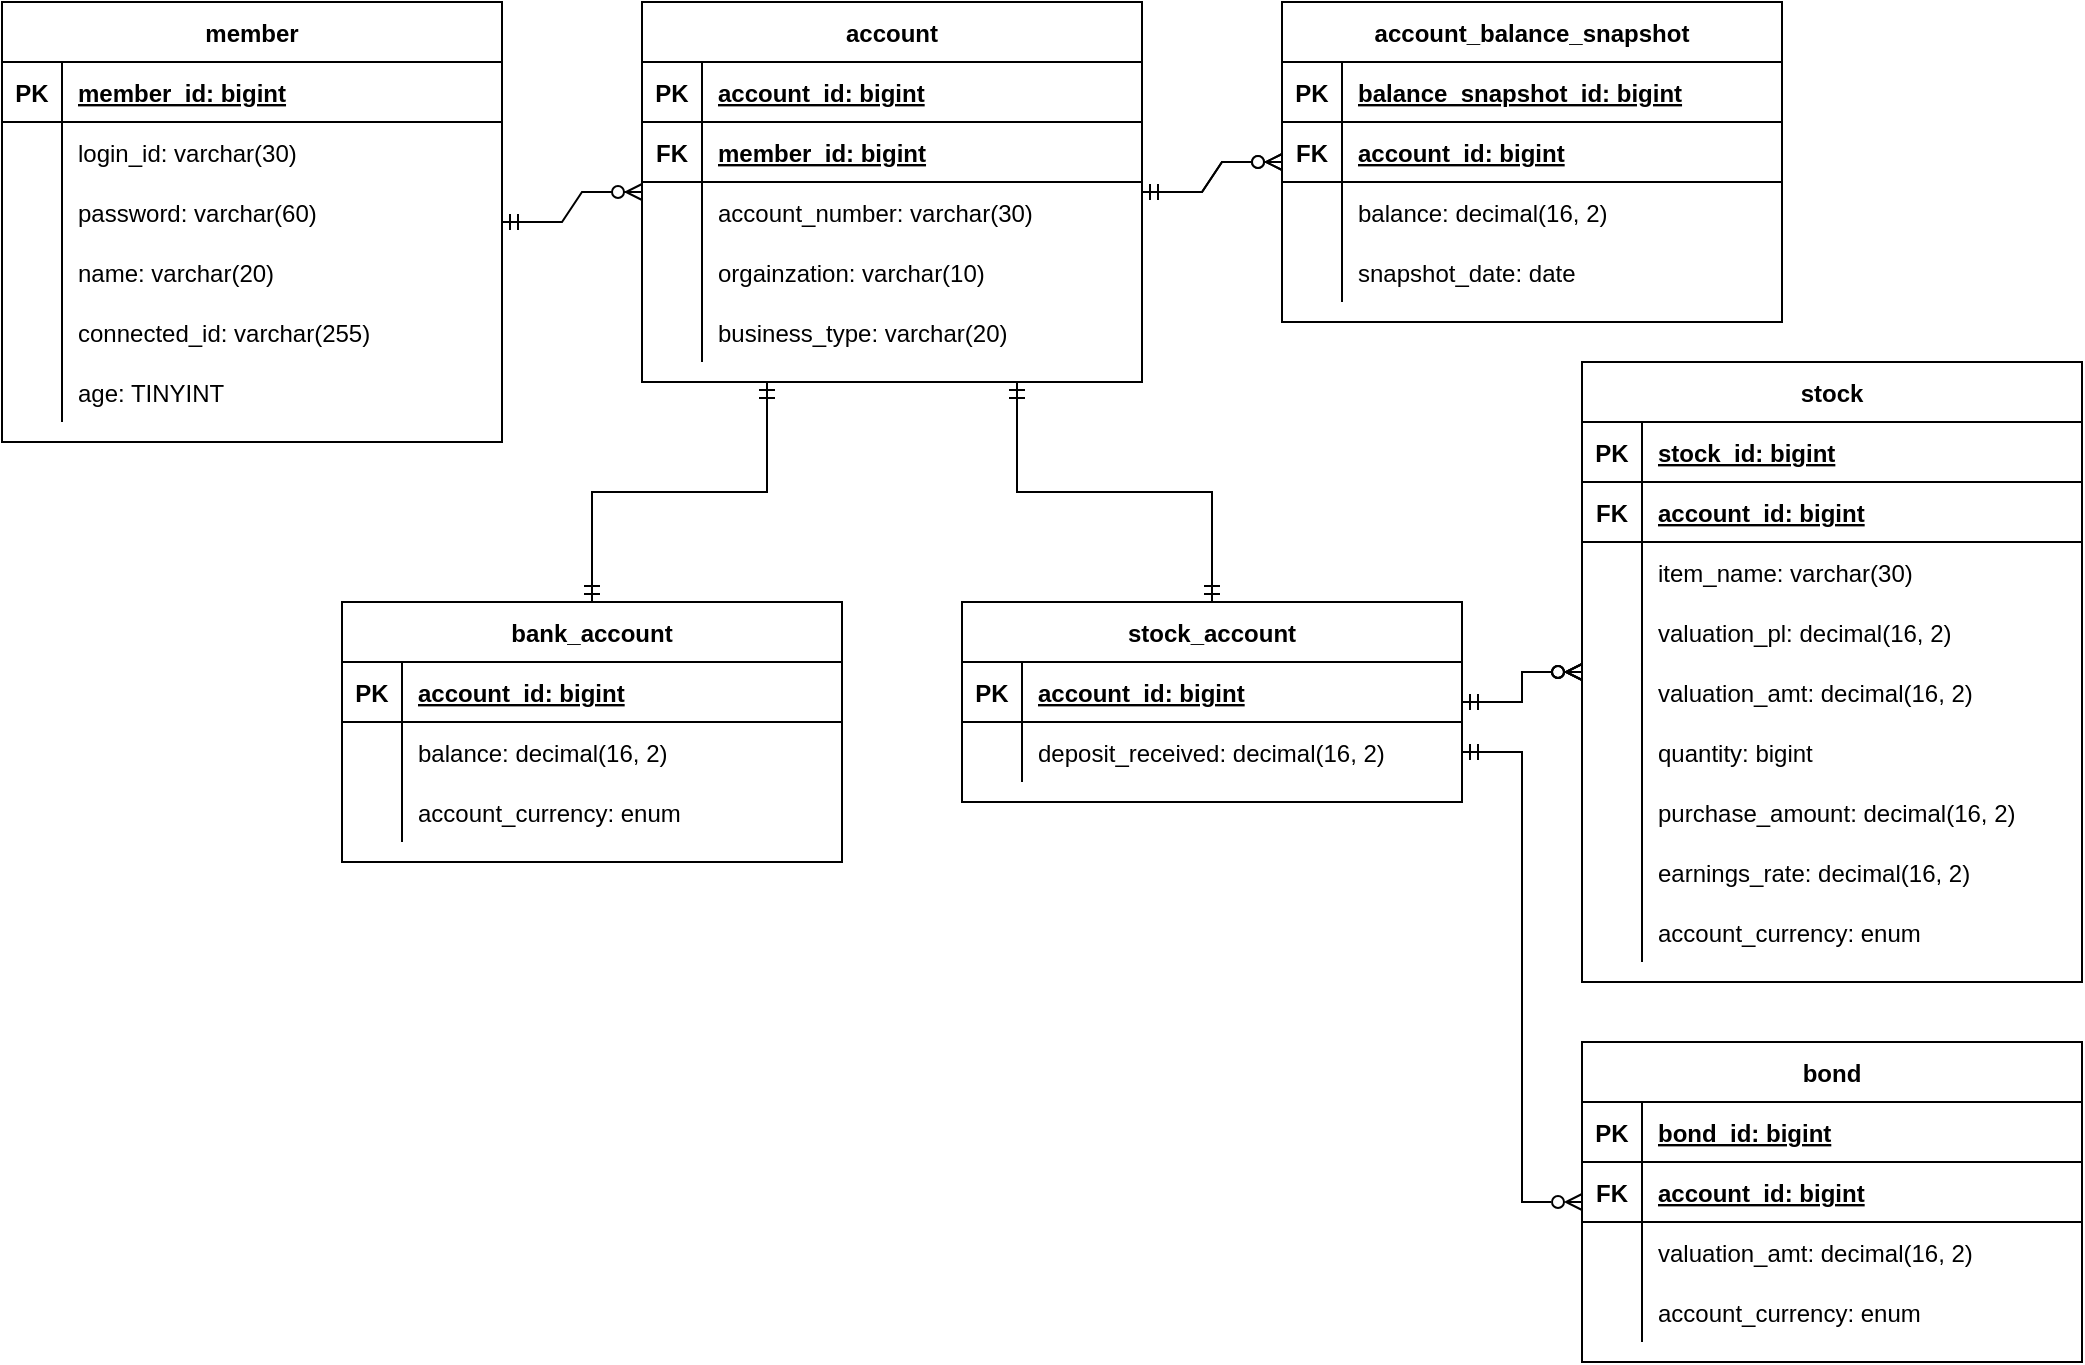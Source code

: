 <mxfile version="24.2.3" type="github">
  <diagram id="R2lEEEUBdFMjLlhIrx00" name="Page-1">
    <mxGraphModel dx="1334" dy="647" grid="1" gridSize="10" guides="1" tooltips="1" connect="1" arrows="1" fold="1" page="1" pageScale="1" pageWidth="850" pageHeight="1100" math="0" shadow="0" extFonts="Permanent Marker^https://fonts.googleapis.com/css?family=Permanent+Marker">
      <root>
        <mxCell id="0" />
        <mxCell id="1" parent="0" />
        <mxCell id="C-vyLk0tnHw3VtMMgP7b-23" value="member" style="shape=table;startSize=30;container=1;collapsible=1;childLayout=tableLayout;fixedRows=1;rowLines=0;fontStyle=1;align=center;resizeLast=1;" parent="1" vertex="1">
          <mxGeometry x="120" y="120" width="250" height="220" as="geometry" />
        </mxCell>
        <mxCell id="C-vyLk0tnHw3VtMMgP7b-24" value="" style="shape=partialRectangle;collapsible=0;dropTarget=0;pointerEvents=0;fillColor=none;points=[[0,0.5],[1,0.5]];portConstraint=eastwest;top=0;left=0;right=0;bottom=1;" parent="C-vyLk0tnHw3VtMMgP7b-23" vertex="1">
          <mxGeometry y="30" width="250" height="30" as="geometry" />
        </mxCell>
        <mxCell id="C-vyLk0tnHw3VtMMgP7b-25" value="PK" style="shape=partialRectangle;overflow=hidden;connectable=0;fillColor=none;top=0;left=0;bottom=0;right=0;fontStyle=1;" parent="C-vyLk0tnHw3VtMMgP7b-24" vertex="1">
          <mxGeometry width="30" height="30" as="geometry">
            <mxRectangle width="30" height="30" as="alternateBounds" />
          </mxGeometry>
        </mxCell>
        <mxCell id="C-vyLk0tnHw3VtMMgP7b-26" value="member_id: bigint" style="shape=partialRectangle;overflow=hidden;connectable=0;fillColor=none;top=0;left=0;bottom=0;right=0;align=left;spacingLeft=6;fontStyle=5;" parent="C-vyLk0tnHw3VtMMgP7b-24" vertex="1">
          <mxGeometry x="30" width="220" height="30" as="geometry">
            <mxRectangle width="220" height="30" as="alternateBounds" />
          </mxGeometry>
        </mxCell>
        <mxCell id="C-vyLk0tnHw3VtMMgP7b-27" value="" style="shape=partialRectangle;collapsible=0;dropTarget=0;pointerEvents=0;fillColor=none;points=[[0,0.5],[1,0.5]];portConstraint=eastwest;top=0;left=0;right=0;bottom=0;" parent="C-vyLk0tnHw3VtMMgP7b-23" vertex="1">
          <mxGeometry y="60" width="250" height="30" as="geometry" />
        </mxCell>
        <mxCell id="C-vyLk0tnHw3VtMMgP7b-28" value="" style="shape=partialRectangle;overflow=hidden;connectable=0;fillColor=none;top=0;left=0;bottom=0;right=0;" parent="C-vyLk0tnHw3VtMMgP7b-27" vertex="1">
          <mxGeometry width="30" height="30" as="geometry">
            <mxRectangle width="30" height="30" as="alternateBounds" />
          </mxGeometry>
        </mxCell>
        <mxCell id="C-vyLk0tnHw3VtMMgP7b-29" value="login_id: varchar(30)" style="shape=partialRectangle;overflow=hidden;connectable=0;fillColor=none;top=0;left=0;bottom=0;right=0;align=left;spacingLeft=6;" parent="C-vyLk0tnHw3VtMMgP7b-27" vertex="1">
          <mxGeometry x="30" width="220" height="30" as="geometry">
            <mxRectangle width="220" height="30" as="alternateBounds" />
          </mxGeometry>
        </mxCell>
        <mxCell id="ER6ne3b1Hk2n-KWTIcJv-1" value="" style="shape=partialRectangle;collapsible=0;dropTarget=0;pointerEvents=0;fillColor=none;points=[[0,0.5],[1,0.5]];portConstraint=eastwest;top=0;left=0;right=0;bottom=0;" parent="C-vyLk0tnHw3VtMMgP7b-23" vertex="1">
          <mxGeometry y="90" width="250" height="30" as="geometry" />
        </mxCell>
        <mxCell id="ER6ne3b1Hk2n-KWTIcJv-2" value="" style="shape=partialRectangle;overflow=hidden;connectable=0;fillColor=none;top=0;left=0;bottom=0;right=0;" parent="ER6ne3b1Hk2n-KWTIcJv-1" vertex="1">
          <mxGeometry width="30" height="30" as="geometry">
            <mxRectangle width="30" height="30" as="alternateBounds" />
          </mxGeometry>
        </mxCell>
        <mxCell id="ER6ne3b1Hk2n-KWTIcJv-3" value="password: varchar(60)" style="shape=partialRectangle;overflow=hidden;connectable=0;fillColor=none;top=0;left=0;bottom=0;right=0;align=left;spacingLeft=6;" parent="ER6ne3b1Hk2n-KWTIcJv-1" vertex="1">
          <mxGeometry x="30" width="220" height="30" as="geometry">
            <mxRectangle width="220" height="30" as="alternateBounds" />
          </mxGeometry>
        </mxCell>
        <mxCell id="ER6ne3b1Hk2n-KWTIcJv-4" value="" style="shape=partialRectangle;collapsible=0;dropTarget=0;pointerEvents=0;fillColor=none;points=[[0,0.5],[1,0.5]];portConstraint=eastwest;top=0;left=0;right=0;bottom=0;" parent="C-vyLk0tnHw3VtMMgP7b-23" vertex="1">
          <mxGeometry y="120" width="250" height="30" as="geometry" />
        </mxCell>
        <mxCell id="ER6ne3b1Hk2n-KWTIcJv-5" value="" style="shape=partialRectangle;overflow=hidden;connectable=0;fillColor=none;top=0;left=0;bottom=0;right=0;" parent="ER6ne3b1Hk2n-KWTIcJv-4" vertex="1">
          <mxGeometry width="30" height="30" as="geometry">
            <mxRectangle width="30" height="30" as="alternateBounds" />
          </mxGeometry>
        </mxCell>
        <mxCell id="ER6ne3b1Hk2n-KWTIcJv-6" value="name: varchar(20)" style="shape=partialRectangle;overflow=hidden;connectable=0;fillColor=none;top=0;left=0;bottom=0;right=0;align=left;spacingLeft=6;" parent="ER6ne3b1Hk2n-KWTIcJv-4" vertex="1">
          <mxGeometry x="30" width="220" height="30" as="geometry">
            <mxRectangle width="220" height="30" as="alternateBounds" />
          </mxGeometry>
        </mxCell>
        <mxCell id="ER6ne3b1Hk2n-KWTIcJv-7" value="" style="shape=partialRectangle;collapsible=0;dropTarget=0;pointerEvents=0;fillColor=none;points=[[0,0.5],[1,0.5]];portConstraint=eastwest;top=0;left=0;right=0;bottom=0;" parent="C-vyLk0tnHw3VtMMgP7b-23" vertex="1">
          <mxGeometry y="150" width="250" height="30" as="geometry" />
        </mxCell>
        <mxCell id="ER6ne3b1Hk2n-KWTIcJv-8" value="" style="shape=partialRectangle;overflow=hidden;connectable=0;fillColor=none;top=0;left=0;bottom=0;right=0;" parent="ER6ne3b1Hk2n-KWTIcJv-7" vertex="1">
          <mxGeometry width="30" height="30" as="geometry">
            <mxRectangle width="30" height="30" as="alternateBounds" />
          </mxGeometry>
        </mxCell>
        <mxCell id="ER6ne3b1Hk2n-KWTIcJv-9" value="connected_id: varchar(255)" style="shape=partialRectangle;overflow=hidden;connectable=0;fillColor=none;top=0;left=0;bottom=0;right=0;align=left;spacingLeft=6;" parent="ER6ne3b1Hk2n-KWTIcJv-7" vertex="1">
          <mxGeometry x="30" width="220" height="30" as="geometry">
            <mxRectangle width="220" height="30" as="alternateBounds" />
          </mxGeometry>
        </mxCell>
        <mxCell id="tqddn7Ty0IE7ZE6joe4t-1" value="" style="shape=partialRectangle;collapsible=0;dropTarget=0;pointerEvents=0;fillColor=none;points=[[0,0.5],[1,0.5]];portConstraint=eastwest;top=0;left=0;right=0;bottom=0;" parent="C-vyLk0tnHw3VtMMgP7b-23" vertex="1">
          <mxGeometry y="180" width="250" height="30" as="geometry" />
        </mxCell>
        <mxCell id="tqddn7Ty0IE7ZE6joe4t-2" value="" style="shape=partialRectangle;overflow=hidden;connectable=0;fillColor=none;top=0;left=0;bottom=0;right=0;" parent="tqddn7Ty0IE7ZE6joe4t-1" vertex="1">
          <mxGeometry width="30" height="30" as="geometry">
            <mxRectangle width="30" height="30" as="alternateBounds" />
          </mxGeometry>
        </mxCell>
        <mxCell id="tqddn7Ty0IE7ZE6joe4t-3" value="age: TINYINT" style="shape=partialRectangle;overflow=hidden;connectable=0;fillColor=none;top=0;left=0;bottom=0;right=0;align=left;spacingLeft=6;" parent="tqddn7Ty0IE7ZE6joe4t-1" vertex="1">
          <mxGeometry x="30" width="220" height="30" as="geometry">
            <mxRectangle width="220" height="30" as="alternateBounds" />
          </mxGeometry>
        </mxCell>
        <mxCell id="uwpgfD3IZP3Gf_RKmWIs-1" value="account" style="shape=table;startSize=30;container=1;collapsible=1;childLayout=tableLayout;fixedRows=1;rowLines=0;fontStyle=1;align=center;resizeLast=1;" parent="1" vertex="1">
          <mxGeometry x="440" y="120" width="250" height="190" as="geometry" />
        </mxCell>
        <mxCell id="uwpgfD3IZP3Gf_RKmWIs-2" value="" style="shape=partialRectangle;collapsible=0;dropTarget=0;pointerEvents=0;fillColor=none;points=[[0,0.5],[1,0.5]];portConstraint=eastwest;top=0;left=0;right=0;bottom=1;" parent="uwpgfD3IZP3Gf_RKmWIs-1" vertex="1">
          <mxGeometry y="30" width="250" height="30" as="geometry" />
        </mxCell>
        <mxCell id="uwpgfD3IZP3Gf_RKmWIs-3" value="PK" style="shape=partialRectangle;overflow=hidden;connectable=0;fillColor=none;top=0;left=0;bottom=0;right=0;fontStyle=1;" parent="uwpgfD3IZP3Gf_RKmWIs-2" vertex="1">
          <mxGeometry width="30" height="30" as="geometry">
            <mxRectangle width="30" height="30" as="alternateBounds" />
          </mxGeometry>
        </mxCell>
        <mxCell id="uwpgfD3IZP3Gf_RKmWIs-4" value="account_id: bigint" style="shape=partialRectangle;overflow=hidden;connectable=0;fillColor=none;top=0;left=0;bottom=0;right=0;align=left;spacingLeft=6;fontStyle=5;" parent="uwpgfD3IZP3Gf_RKmWIs-2" vertex="1">
          <mxGeometry x="30" width="220" height="30" as="geometry">
            <mxRectangle width="220" height="30" as="alternateBounds" />
          </mxGeometry>
        </mxCell>
        <mxCell id="uwpgfD3IZP3Gf_RKmWIs-5" value="" style="shape=partialRectangle;collapsible=0;dropTarget=0;pointerEvents=0;fillColor=none;points=[[0,0.5],[1,0.5]];portConstraint=eastwest;top=0;left=0;right=0;bottom=1;" parent="uwpgfD3IZP3Gf_RKmWIs-1" vertex="1">
          <mxGeometry y="60" width="250" height="30" as="geometry" />
        </mxCell>
        <mxCell id="uwpgfD3IZP3Gf_RKmWIs-6" value="FK" style="shape=partialRectangle;overflow=hidden;connectable=0;fillColor=none;top=0;left=0;bottom=0;right=0;fontStyle=1;" parent="uwpgfD3IZP3Gf_RKmWIs-5" vertex="1">
          <mxGeometry width="30" height="30" as="geometry">
            <mxRectangle width="30" height="30" as="alternateBounds" />
          </mxGeometry>
        </mxCell>
        <mxCell id="uwpgfD3IZP3Gf_RKmWIs-7" value="member_id: bigint" style="shape=partialRectangle;overflow=hidden;connectable=0;fillColor=none;top=0;left=0;bottom=0;right=0;align=left;spacingLeft=6;fontStyle=5;" parent="uwpgfD3IZP3Gf_RKmWIs-5" vertex="1">
          <mxGeometry x="30" width="220" height="30" as="geometry">
            <mxRectangle width="220" height="30" as="alternateBounds" />
          </mxGeometry>
        </mxCell>
        <mxCell id="uwpgfD3IZP3Gf_RKmWIs-8" value="" style="shape=partialRectangle;collapsible=0;dropTarget=0;pointerEvents=0;fillColor=none;points=[[0,0.5],[1,0.5]];portConstraint=eastwest;top=0;left=0;right=0;bottom=0;" parent="uwpgfD3IZP3Gf_RKmWIs-1" vertex="1">
          <mxGeometry y="90" width="250" height="30" as="geometry" />
        </mxCell>
        <mxCell id="uwpgfD3IZP3Gf_RKmWIs-9" value="" style="shape=partialRectangle;overflow=hidden;connectable=0;fillColor=none;top=0;left=0;bottom=0;right=0;" parent="uwpgfD3IZP3Gf_RKmWIs-8" vertex="1">
          <mxGeometry width="30" height="30" as="geometry">
            <mxRectangle width="30" height="30" as="alternateBounds" />
          </mxGeometry>
        </mxCell>
        <mxCell id="uwpgfD3IZP3Gf_RKmWIs-10" value="account_number: varchar(30)" style="shape=partialRectangle;overflow=hidden;connectable=0;fillColor=none;top=0;left=0;bottom=0;right=0;align=left;spacingLeft=6;" parent="uwpgfD3IZP3Gf_RKmWIs-8" vertex="1">
          <mxGeometry x="30" width="220" height="30" as="geometry">
            <mxRectangle width="220" height="30" as="alternateBounds" />
          </mxGeometry>
        </mxCell>
        <mxCell id="uwpgfD3IZP3Gf_RKmWIs-11" value="" style="shape=partialRectangle;collapsible=0;dropTarget=0;pointerEvents=0;fillColor=none;points=[[0,0.5],[1,0.5]];portConstraint=eastwest;top=0;left=0;right=0;bottom=0;" parent="uwpgfD3IZP3Gf_RKmWIs-1" vertex="1">
          <mxGeometry y="120" width="250" height="30" as="geometry" />
        </mxCell>
        <mxCell id="uwpgfD3IZP3Gf_RKmWIs-12" value="" style="shape=partialRectangle;overflow=hidden;connectable=0;fillColor=none;top=0;left=0;bottom=0;right=0;" parent="uwpgfD3IZP3Gf_RKmWIs-11" vertex="1">
          <mxGeometry width="30" height="30" as="geometry">
            <mxRectangle width="30" height="30" as="alternateBounds" />
          </mxGeometry>
        </mxCell>
        <mxCell id="uwpgfD3IZP3Gf_RKmWIs-13" value="orgainzation: varchar(10)" style="shape=partialRectangle;overflow=hidden;connectable=0;fillColor=none;top=0;left=0;bottom=0;right=0;align=left;spacingLeft=6;" parent="uwpgfD3IZP3Gf_RKmWIs-11" vertex="1">
          <mxGeometry x="30" width="220" height="30" as="geometry">
            <mxRectangle width="220" height="30" as="alternateBounds" />
          </mxGeometry>
        </mxCell>
        <mxCell id="ybTbHSuH4gbmPpG_m-h7-50" value="" style="shape=partialRectangle;collapsible=0;dropTarget=0;pointerEvents=0;fillColor=none;points=[[0,0.5],[1,0.5]];portConstraint=eastwest;top=0;left=0;right=0;bottom=0;" parent="uwpgfD3IZP3Gf_RKmWIs-1" vertex="1">
          <mxGeometry y="150" width="250" height="30" as="geometry" />
        </mxCell>
        <mxCell id="ybTbHSuH4gbmPpG_m-h7-51" value="" style="shape=partialRectangle;overflow=hidden;connectable=0;fillColor=none;top=0;left=0;bottom=0;right=0;" parent="ybTbHSuH4gbmPpG_m-h7-50" vertex="1">
          <mxGeometry width="30" height="30" as="geometry">
            <mxRectangle width="30" height="30" as="alternateBounds" />
          </mxGeometry>
        </mxCell>
        <mxCell id="ybTbHSuH4gbmPpG_m-h7-52" value="business_type: varchar(20)" style="shape=partialRectangle;overflow=hidden;connectable=0;fillColor=none;top=0;left=0;bottom=0;right=0;align=left;spacingLeft=6;" parent="ybTbHSuH4gbmPpG_m-h7-50" vertex="1">
          <mxGeometry x="30" width="220" height="30" as="geometry">
            <mxRectangle width="220" height="30" as="alternateBounds" />
          </mxGeometry>
        </mxCell>
        <mxCell id="uwpgfD3IZP3Gf_RKmWIs-24" value="" style="edgeStyle=entityRelationEdgeStyle;fontSize=12;html=1;endArrow=ERzeroToMany;startArrow=ERmandOne;rounded=0;" parent="1" source="uwpgfD3IZP3Gf_RKmWIs-1" target="uwpgfD3IZP3Gf_RKmWIs-25" edge="1">
          <mxGeometry width="100" height="100" relative="1" as="geometry">
            <mxPoint x="700" y="390" as="sourcePoint" />
            <mxPoint x="770" y="390" as="targetPoint" />
          </mxGeometry>
        </mxCell>
        <mxCell id="uwpgfD3IZP3Gf_RKmWIs-25" value="account_balance_snapshot" style="shape=table;startSize=30;container=1;collapsible=1;childLayout=tableLayout;fixedRows=1;rowLines=0;fontStyle=1;align=center;resizeLast=1;" parent="1" vertex="1">
          <mxGeometry x="760" y="120" width="250" height="160" as="geometry" />
        </mxCell>
        <mxCell id="uwpgfD3IZP3Gf_RKmWIs-26" value="" style="shape=partialRectangle;collapsible=0;dropTarget=0;pointerEvents=0;fillColor=none;points=[[0,0.5],[1,0.5]];portConstraint=eastwest;top=0;left=0;right=0;bottom=1;" parent="uwpgfD3IZP3Gf_RKmWIs-25" vertex="1">
          <mxGeometry y="30" width="250" height="30" as="geometry" />
        </mxCell>
        <mxCell id="uwpgfD3IZP3Gf_RKmWIs-27" value="PK" style="shape=partialRectangle;overflow=hidden;connectable=0;fillColor=none;top=0;left=0;bottom=0;right=0;fontStyle=1;" parent="uwpgfD3IZP3Gf_RKmWIs-26" vertex="1">
          <mxGeometry width="30" height="30" as="geometry">
            <mxRectangle width="30" height="30" as="alternateBounds" />
          </mxGeometry>
        </mxCell>
        <mxCell id="uwpgfD3IZP3Gf_RKmWIs-28" value="balance_snapshot_id: bigint" style="shape=partialRectangle;overflow=hidden;connectable=0;fillColor=none;top=0;left=0;bottom=0;right=0;align=left;spacingLeft=6;fontStyle=5;" parent="uwpgfD3IZP3Gf_RKmWIs-26" vertex="1">
          <mxGeometry x="30" width="220" height="30" as="geometry">
            <mxRectangle width="220" height="30" as="alternateBounds" />
          </mxGeometry>
        </mxCell>
        <mxCell id="uwpgfD3IZP3Gf_RKmWIs-29" value="" style="shape=partialRectangle;collapsible=0;dropTarget=0;pointerEvents=0;fillColor=none;points=[[0,0.5],[1,0.5]];portConstraint=eastwest;top=0;left=0;right=0;bottom=1;" parent="uwpgfD3IZP3Gf_RKmWIs-25" vertex="1">
          <mxGeometry y="60" width="250" height="30" as="geometry" />
        </mxCell>
        <mxCell id="uwpgfD3IZP3Gf_RKmWIs-30" value="FK" style="shape=partialRectangle;overflow=hidden;connectable=0;fillColor=none;top=0;left=0;bottom=0;right=0;fontStyle=1;" parent="uwpgfD3IZP3Gf_RKmWIs-29" vertex="1">
          <mxGeometry width="30" height="30" as="geometry">
            <mxRectangle width="30" height="30" as="alternateBounds" />
          </mxGeometry>
        </mxCell>
        <mxCell id="uwpgfD3IZP3Gf_RKmWIs-31" value="account_id: bigint" style="shape=partialRectangle;overflow=hidden;connectable=0;fillColor=none;top=0;left=0;bottom=0;right=0;align=left;spacingLeft=6;fontStyle=5;" parent="uwpgfD3IZP3Gf_RKmWIs-29" vertex="1">
          <mxGeometry x="30" width="220" height="30" as="geometry">
            <mxRectangle width="220" height="30" as="alternateBounds" />
          </mxGeometry>
        </mxCell>
        <mxCell id="uwpgfD3IZP3Gf_RKmWIs-32" value="" style="shape=partialRectangle;collapsible=0;dropTarget=0;pointerEvents=0;fillColor=none;points=[[0,0.5],[1,0.5]];portConstraint=eastwest;top=0;left=0;right=0;bottom=0;" parent="uwpgfD3IZP3Gf_RKmWIs-25" vertex="1">
          <mxGeometry y="90" width="250" height="30" as="geometry" />
        </mxCell>
        <mxCell id="uwpgfD3IZP3Gf_RKmWIs-33" value="" style="shape=partialRectangle;overflow=hidden;connectable=0;fillColor=none;top=0;left=0;bottom=0;right=0;" parent="uwpgfD3IZP3Gf_RKmWIs-32" vertex="1">
          <mxGeometry width="30" height="30" as="geometry">
            <mxRectangle width="30" height="30" as="alternateBounds" />
          </mxGeometry>
        </mxCell>
        <mxCell id="uwpgfD3IZP3Gf_RKmWIs-34" value="balance: decimal(16, 2)" style="shape=partialRectangle;overflow=hidden;connectable=0;fillColor=none;top=0;left=0;bottom=0;right=0;align=left;spacingLeft=6;" parent="uwpgfD3IZP3Gf_RKmWIs-32" vertex="1">
          <mxGeometry x="30" width="220" height="30" as="geometry">
            <mxRectangle width="220" height="30" as="alternateBounds" />
          </mxGeometry>
        </mxCell>
        <mxCell id="uwpgfD3IZP3Gf_RKmWIs-35" value="" style="shape=partialRectangle;collapsible=0;dropTarget=0;pointerEvents=0;fillColor=none;points=[[0,0.5],[1,0.5]];portConstraint=eastwest;top=0;left=0;right=0;bottom=0;" parent="uwpgfD3IZP3Gf_RKmWIs-25" vertex="1">
          <mxGeometry y="120" width="250" height="30" as="geometry" />
        </mxCell>
        <mxCell id="uwpgfD3IZP3Gf_RKmWIs-36" value="" style="shape=partialRectangle;overflow=hidden;connectable=0;fillColor=none;top=0;left=0;bottom=0;right=0;" parent="uwpgfD3IZP3Gf_RKmWIs-35" vertex="1">
          <mxGeometry width="30" height="30" as="geometry">
            <mxRectangle width="30" height="30" as="alternateBounds" />
          </mxGeometry>
        </mxCell>
        <mxCell id="uwpgfD3IZP3Gf_RKmWIs-37" value="snapshot_date: date" style="shape=partialRectangle;overflow=hidden;connectable=0;fillColor=none;top=0;left=0;bottom=0;right=0;align=left;spacingLeft=6;" parent="uwpgfD3IZP3Gf_RKmWIs-35" vertex="1">
          <mxGeometry x="30" width="220" height="30" as="geometry">
            <mxRectangle width="220" height="30" as="alternateBounds" />
          </mxGeometry>
        </mxCell>
        <mxCell id="uwpgfD3IZP3Gf_RKmWIs-44" value="" style="edgeStyle=entityRelationEdgeStyle;fontSize=12;html=1;endArrow=ERzeroToMany;startArrow=ERmandOne;rounded=0;" parent="1" source="uwpgfD3IZP3Gf_RKmWIs-1" target="uwpgfD3IZP3Gf_RKmWIs-25" edge="1">
          <mxGeometry width="100" height="100" relative="1" as="geometry">
            <mxPoint x="690" y="230" as="sourcePoint" />
            <mxPoint x="760" y="230" as="targetPoint" />
            <Array as="points">
              <mxPoint x="640" y="490" />
            </Array>
          </mxGeometry>
        </mxCell>
        <mxCell id="uwpgfD3IZP3Gf_RKmWIs-46" value="" style="edgeStyle=entityRelationEdgeStyle;fontSize=12;html=1;endArrow=ERzeroToMany;startArrow=ERmandOne;rounded=0;" parent="1" source="C-vyLk0tnHw3VtMMgP7b-23" target="uwpgfD3IZP3Gf_RKmWIs-1" edge="1">
          <mxGeometry width="100" height="100" relative="1" as="geometry">
            <mxPoint x="350" y="510" as="sourcePoint" />
            <mxPoint x="450" y="410" as="targetPoint" />
          </mxGeometry>
        </mxCell>
        <mxCell id="ybTbHSuH4gbmPpG_m-h7-1" value="bank_account" style="shape=table;startSize=30;container=1;collapsible=1;childLayout=tableLayout;fixedRows=1;rowLines=0;fontStyle=1;align=center;resizeLast=1;" parent="1" vertex="1">
          <mxGeometry x="290" y="420" width="250" height="130" as="geometry" />
        </mxCell>
        <mxCell id="ybTbHSuH4gbmPpG_m-h7-2" value="" style="shape=partialRectangle;collapsible=0;dropTarget=0;pointerEvents=0;fillColor=none;points=[[0,0.5],[1,0.5]];portConstraint=eastwest;top=0;left=0;right=0;bottom=1;" parent="ybTbHSuH4gbmPpG_m-h7-1" vertex="1">
          <mxGeometry y="30" width="250" height="30" as="geometry" />
        </mxCell>
        <mxCell id="ybTbHSuH4gbmPpG_m-h7-3" value="PK" style="shape=partialRectangle;overflow=hidden;connectable=0;fillColor=none;top=0;left=0;bottom=0;right=0;fontStyle=1;" parent="ybTbHSuH4gbmPpG_m-h7-2" vertex="1">
          <mxGeometry width="30" height="30" as="geometry">
            <mxRectangle width="30" height="30" as="alternateBounds" />
          </mxGeometry>
        </mxCell>
        <mxCell id="ybTbHSuH4gbmPpG_m-h7-4" value="account_id: bigint" style="shape=partialRectangle;overflow=hidden;connectable=0;fillColor=none;top=0;left=0;bottom=0;right=0;align=left;spacingLeft=6;fontStyle=5;" parent="ybTbHSuH4gbmPpG_m-h7-2" vertex="1">
          <mxGeometry x="30" width="220" height="30" as="geometry">
            <mxRectangle width="220" height="30" as="alternateBounds" />
          </mxGeometry>
        </mxCell>
        <mxCell id="ybTbHSuH4gbmPpG_m-h7-17" value="" style="shape=partialRectangle;collapsible=0;dropTarget=0;pointerEvents=0;fillColor=none;points=[[0,0.5],[1,0.5]];portConstraint=eastwest;top=0;left=0;right=0;bottom=0;" parent="ybTbHSuH4gbmPpG_m-h7-1" vertex="1">
          <mxGeometry y="60" width="250" height="30" as="geometry" />
        </mxCell>
        <mxCell id="ybTbHSuH4gbmPpG_m-h7-18" value="" style="shape=partialRectangle;overflow=hidden;connectable=0;fillColor=none;top=0;left=0;bottom=0;right=0;" parent="ybTbHSuH4gbmPpG_m-h7-17" vertex="1">
          <mxGeometry width="30" height="30" as="geometry">
            <mxRectangle width="30" height="30" as="alternateBounds" />
          </mxGeometry>
        </mxCell>
        <mxCell id="ybTbHSuH4gbmPpG_m-h7-19" value="balance: decimal(16, 2)" style="shape=partialRectangle;overflow=hidden;connectable=0;fillColor=none;top=0;left=0;bottom=0;right=0;align=left;spacingLeft=6;" parent="ybTbHSuH4gbmPpG_m-h7-17" vertex="1">
          <mxGeometry x="30" width="220" height="30" as="geometry">
            <mxRectangle width="220" height="30" as="alternateBounds" />
          </mxGeometry>
        </mxCell>
        <mxCell id="srm4f98GiymhnVw5XaDf-1" value="" style="shape=partialRectangle;collapsible=0;dropTarget=0;pointerEvents=0;fillColor=none;points=[[0,0.5],[1,0.5]];portConstraint=eastwest;top=0;left=0;right=0;bottom=0;" parent="ybTbHSuH4gbmPpG_m-h7-1" vertex="1">
          <mxGeometry y="90" width="250" height="30" as="geometry" />
        </mxCell>
        <mxCell id="srm4f98GiymhnVw5XaDf-2" value="" style="shape=partialRectangle;overflow=hidden;connectable=0;fillColor=none;top=0;left=0;bottom=0;right=0;" parent="srm4f98GiymhnVw5XaDf-1" vertex="1">
          <mxGeometry width="30" height="30" as="geometry">
            <mxRectangle width="30" height="30" as="alternateBounds" />
          </mxGeometry>
        </mxCell>
        <mxCell id="srm4f98GiymhnVw5XaDf-3" value="account_currency: enum" style="shape=partialRectangle;overflow=hidden;connectable=0;fillColor=none;top=0;left=0;bottom=0;right=0;align=left;spacingLeft=6;" parent="srm4f98GiymhnVw5XaDf-1" vertex="1">
          <mxGeometry x="30" width="220" height="30" as="geometry">
            <mxRectangle width="220" height="30" as="alternateBounds" />
          </mxGeometry>
        </mxCell>
        <mxCell id="ybTbHSuH4gbmPpG_m-h7-23" value="" style="edgeStyle=orthogonalEdgeStyle;fontSize=12;html=1;endArrow=ERmandOne;startArrow=ERmandOne;rounded=0;exitX=0.25;exitY=1;exitDx=0;exitDy=0;endFill=0;" parent="1" source="uwpgfD3IZP3Gf_RKmWIs-1" target="ybTbHSuH4gbmPpG_m-h7-1" edge="1">
          <mxGeometry width="100" height="100" relative="1" as="geometry">
            <mxPoint x="530" y="330" as="sourcePoint" />
            <mxPoint x="660" y="560" as="targetPoint" />
          </mxGeometry>
        </mxCell>
        <mxCell id="ybTbHSuH4gbmPpG_m-h7-30" value="stock_account" style="shape=table;startSize=30;container=1;collapsible=1;childLayout=tableLayout;fixedRows=1;rowLines=0;fontStyle=1;align=center;resizeLast=1;" parent="1" vertex="1">
          <mxGeometry x="600" y="420" width="250" height="100" as="geometry" />
        </mxCell>
        <mxCell id="ybTbHSuH4gbmPpG_m-h7-31" value="" style="shape=partialRectangle;collapsible=0;dropTarget=0;pointerEvents=0;fillColor=none;points=[[0,0.5],[1,0.5]];portConstraint=eastwest;top=0;left=0;right=0;bottom=1;" parent="ybTbHSuH4gbmPpG_m-h7-30" vertex="1">
          <mxGeometry y="30" width="250" height="30" as="geometry" />
        </mxCell>
        <mxCell id="ybTbHSuH4gbmPpG_m-h7-32" value="PK" style="shape=partialRectangle;overflow=hidden;connectable=0;fillColor=none;top=0;left=0;bottom=0;right=0;fontStyle=1;" parent="ybTbHSuH4gbmPpG_m-h7-31" vertex="1">
          <mxGeometry width="30" height="30" as="geometry">
            <mxRectangle width="30" height="30" as="alternateBounds" />
          </mxGeometry>
        </mxCell>
        <mxCell id="ybTbHSuH4gbmPpG_m-h7-33" value="account_id: bigint" style="shape=partialRectangle;overflow=hidden;connectable=0;fillColor=none;top=0;left=0;bottom=0;right=0;align=left;spacingLeft=6;fontStyle=5;" parent="ybTbHSuH4gbmPpG_m-h7-31" vertex="1">
          <mxGeometry x="30" width="220" height="30" as="geometry">
            <mxRectangle width="220" height="30" as="alternateBounds" />
          </mxGeometry>
        </mxCell>
        <mxCell id="ybTbHSuH4gbmPpG_m-h7-66" value="" style="shape=partialRectangle;collapsible=0;dropTarget=0;pointerEvents=0;fillColor=none;points=[[0,0.5],[1,0.5]];portConstraint=eastwest;top=0;left=0;right=0;bottom=0;" parent="ybTbHSuH4gbmPpG_m-h7-30" vertex="1">
          <mxGeometry y="60" width="250" height="30" as="geometry" />
        </mxCell>
        <mxCell id="ybTbHSuH4gbmPpG_m-h7-67" value="" style="shape=partialRectangle;overflow=hidden;connectable=0;fillColor=none;top=0;left=0;bottom=0;right=0;" parent="ybTbHSuH4gbmPpG_m-h7-66" vertex="1">
          <mxGeometry width="30" height="30" as="geometry">
            <mxRectangle width="30" height="30" as="alternateBounds" />
          </mxGeometry>
        </mxCell>
        <mxCell id="ybTbHSuH4gbmPpG_m-h7-68" value="deposit_received: decimal(16, 2)" style="shape=partialRectangle;overflow=hidden;connectable=0;fillColor=none;top=0;left=0;bottom=0;right=0;align=left;spacingLeft=6;" parent="ybTbHSuH4gbmPpG_m-h7-66" vertex="1">
          <mxGeometry x="30" width="220" height="30" as="geometry">
            <mxRectangle width="220" height="30" as="alternateBounds" />
          </mxGeometry>
        </mxCell>
        <mxCell id="ybTbHSuH4gbmPpG_m-h7-46" value="" style="fontSize=12;html=1;endArrow=ERmandOne;startArrow=ERmandOne;rounded=0;exitX=0.75;exitY=1;exitDx=0;exitDy=0;edgeStyle=orthogonalEdgeStyle;endFill=0;" parent="1" source="uwpgfD3IZP3Gf_RKmWIs-1" target="ybTbHSuH4gbmPpG_m-h7-30" edge="1">
          <mxGeometry width="100" height="100" relative="1" as="geometry">
            <mxPoint x="978" y="400" as="sourcePoint" />
            <mxPoint x="900" y="515" as="targetPoint" />
          </mxGeometry>
        </mxCell>
        <mxCell id="ybTbHSuH4gbmPpG_m-h7-56" value="stock" style="shape=table;startSize=30;container=1;collapsible=1;childLayout=tableLayout;fixedRows=1;rowLines=0;fontStyle=1;align=center;resizeLast=1;" parent="1" vertex="1">
          <mxGeometry x="910" y="300" width="250" height="310" as="geometry" />
        </mxCell>
        <mxCell id="ybTbHSuH4gbmPpG_m-h7-57" value="" style="shape=partialRectangle;collapsible=0;dropTarget=0;pointerEvents=0;fillColor=none;points=[[0,0.5],[1,0.5]];portConstraint=eastwest;top=0;left=0;right=0;bottom=1;" parent="ybTbHSuH4gbmPpG_m-h7-56" vertex="1">
          <mxGeometry y="30" width="250" height="30" as="geometry" />
        </mxCell>
        <mxCell id="ybTbHSuH4gbmPpG_m-h7-58" value="PK" style="shape=partialRectangle;overflow=hidden;connectable=0;fillColor=none;top=0;left=0;bottom=0;right=0;fontStyle=1;" parent="ybTbHSuH4gbmPpG_m-h7-57" vertex="1">
          <mxGeometry width="30" height="30" as="geometry">
            <mxRectangle width="30" height="30" as="alternateBounds" />
          </mxGeometry>
        </mxCell>
        <mxCell id="ybTbHSuH4gbmPpG_m-h7-59" value="stock_id: bigint" style="shape=partialRectangle;overflow=hidden;connectable=0;fillColor=none;top=0;left=0;bottom=0;right=0;align=left;spacingLeft=6;fontStyle=5;" parent="ybTbHSuH4gbmPpG_m-h7-57" vertex="1">
          <mxGeometry x="30" width="220" height="30" as="geometry">
            <mxRectangle width="220" height="30" as="alternateBounds" />
          </mxGeometry>
        </mxCell>
        <mxCell id="ybTbHSuH4gbmPpG_m-h7-60" value="" style="shape=partialRectangle;collapsible=0;dropTarget=0;pointerEvents=0;fillColor=none;points=[[0,0.5],[1,0.5]];portConstraint=eastwest;top=0;left=0;right=0;bottom=1;" parent="ybTbHSuH4gbmPpG_m-h7-56" vertex="1">
          <mxGeometry y="60" width="250" height="30" as="geometry" />
        </mxCell>
        <mxCell id="ybTbHSuH4gbmPpG_m-h7-61" value="FK" style="shape=partialRectangle;overflow=hidden;connectable=0;fillColor=none;top=0;left=0;bottom=0;right=0;fontStyle=1;" parent="ybTbHSuH4gbmPpG_m-h7-60" vertex="1">
          <mxGeometry width="30" height="30" as="geometry">
            <mxRectangle width="30" height="30" as="alternateBounds" />
          </mxGeometry>
        </mxCell>
        <mxCell id="ybTbHSuH4gbmPpG_m-h7-62" value="account_id: bigint" style="shape=partialRectangle;overflow=hidden;connectable=0;fillColor=none;top=0;left=0;bottom=0;right=0;align=left;spacingLeft=6;fontStyle=5;" parent="ybTbHSuH4gbmPpG_m-h7-60" vertex="1">
          <mxGeometry x="30" width="220" height="30" as="geometry">
            <mxRectangle width="220" height="30" as="alternateBounds" />
          </mxGeometry>
        </mxCell>
        <mxCell id="ybTbHSuH4gbmPpG_m-h7-63" value="" style="shape=partialRectangle;collapsible=0;dropTarget=0;pointerEvents=0;fillColor=none;points=[[0,0.5],[1,0.5]];portConstraint=eastwest;top=0;left=0;right=0;bottom=0;" parent="ybTbHSuH4gbmPpG_m-h7-56" vertex="1">
          <mxGeometry y="90" width="250" height="30" as="geometry" />
        </mxCell>
        <mxCell id="ybTbHSuH4gbmPpG_m-h7-64" value="" style="shape=partialRectangle;overflow=hidden;connectable=0;fillColor=none;top=0;left=0;bottom=0;right=0;" parent="ybTbHSuH4gbmPpG_m-h7-63" vertex="1">
          <mxGeometry width="30" height="30" as="geometry">
            <mxRectangle width="30" height="30" as="alternateBounds" />
          </mxGeometry>
        </mxCell>
        <mxCell id="ybTbHSuH4gbmPpG_m-h7-65" value="item_name: varchar(30)" style="shape=partialRectangle;overflow=hidden;connectable=0;fillColor=none;top=0;left=0;bottom=0;right=0;align=left;spacingLeft=6;" parent="ybTbHSuH4gbmPpG_m-h7-63" vertex="1">
          <mxGeometry x="30" width="220" height="30" as="geometry">
            <mxRectangle width="220" height="30" as="alternateBounds" />
          </mxGeometry>
        </mxCell>
        <mxCell id="ybTbHSuH4gbmPpG_m-h7-69" value="" style="shape=partialRectangle;collapsible=0;dropTarget=0;pointerEvents=0;fillColor=none;points=[[0,0.5],[1,0.5]];portConstraint=eastwest;top=0;left=0;right=0;bottom=0;" parent="ybTbHSuH4gbmPpG_m-h7-56" vertex="1">
          <mxGeometry y="120" width="250" height="30" as="geometry" />
        </mxCell>
        <mxCell id="ybTbHSuH4gbmPpG_m-h7-70" value="" style="shape=partialRectangle;overflow=hidden;connectable=0;fillColor=none;top=0;left=0;bottom=0;right=0;" parent="ybTbHSuH4gbmPpG_m-h7-69" vertex="1">
          <mxGeometry width="30" height="30" as="geometry">
            <mxRectangle width="30" height="30" as="alternateBounds" />
          </mxGeometry>
        </mxCell>
        <mxCell id="ybTbHSuH4gbmPpG_m-h7-71" value="valuation_pl: decimal(16, 2)" style="shape=partialRectangle;overflow=hidden;connectable=0;fillColor=none;top=0;left=0;bottom=0;right=0;align=left;spacingLeft=6;" parent="ybTbHSuH4gbmPpG_m-h7-69" vertex="1">
          <mxGeometry x="30" width="220" height="30" as="geometry">
            <mxRectangle width="220" height="30" as="alternateBounds" />
          </mxGeometry>
        </mxCell>
        <mxCell id="ybTbHSuH4gbmPpG_m-h7-75" value="" style="shape=partialRectangle;collapsible=0;dropTarget=0;pointerEvents=0;fillColor=none;points=[[0,0.5],[1,0.5]];portConstraint=eastwest;top=0;left=0;right=0;bottom=0;" parent="ybTbHSuH4gbmPpG_m-h7-56" vertex="1">
          <mxGeometry y="150" width="250" height="30" as="geometry" />
        </mxCell>
        <mxCell id="ybTbHSuH4gbmPpG_m-h7-76" value="" style="shape=partialRectangle;overflow=hidden;connectable=0;fillColor=none;top=0;left=0;bottom=0;right=0;" parent="ybTbHSuH4gbmPpG_m-h7-75" vertex="1">
          <mxGeometry width="30" height="30" as="geometry">
            <mxRectangle width="30" height="30" as="alternateBounds" />
          </mxGeometry>
        </mxCell>
        <mxCell id="ybTbHSuH4gbmPpG_m-h7-77" value="valuation_amt: decimal(16, 2)" style="shape=partialRectangle;overflow=hidden;connectable=0;fillColor=none;top=0;left=0;bottom=0;right=0;align=left;spacingLeft=6;" parent="ybTbHSuH4gbmPpG_m-h7-75" vertex="1">
          <mxGeometry x="30" width="220" height="30" as="geometry">
            <mxRectangle width="220" height="30" as="alternateBounds" />
          </mxGeometry>
        </mxCell>
        <mxCell id="ybTbHSuH4gbmPpG_m-h7-78" value="" style="shape=partialRectangle;collapsible=0;dropTarget=0;pointerEvents=0;fillColor=none;points=[[0,0.5],[1,0.5]];portConstraint=eastwest;top=0;left=0;right=0;bottom=0;" parent="ybTbHSuH4gbmPpG_m-h7-56" vertex="1">
          <mxGeometry y="180" width="250" height="30" as="geometry" />
        </mxCell>
        <mxCell id="ybTbHSuH4gbmPpG_m-h7-79" value="" style="shape=partialRectangle;overflow=hidden;connectable=0;fillColor=none;top=0;left=0;bottom=0;right=0;" parent="ybTbHSuH4gbmPpG_m-h7-78" vertex="1">
          <mxGeometry width="30" height="30" as="geometry">
            <mxRectangle width="30" height="30" as="alternateBounds" />
          </mxGeometry>
        </mxCell>
        <mxCell id="ybTbHSuH4gbmPpG_m-h7-80" value="quantity: bigint" style="shape=partialRectangle;overflow=hidden;connectable=0;fillColor=none;top=0;left=0;bottom=0;right=0;align=left;spacingLeft=6;" parent="ybTbHSuH4gbmPpG_m-h7-78" vertex="1">
          <mxGeometry x="30" width="220" height="30" as="geometry">
            <mxRectangle width="220" height="30" as="alternateBounds" />
          </mxGeometry>
        </mxCell>
        <mxCell id="ybTbHSuH4gbmPpG_m-h7-81" value="" style="shape=partialRectangle;collapsible=0;dropTarget=0;pointerEvents=0;fillColor=none;points=[[0,0.5],[1,0.5]];portConstraint=eastwest;top=0;left=0;right=0;bottom=0;" parent="ybTbHSuH4gbmPpG_m-h7-56" vertex="1">
          <mxGeometry y="210" width="250" height="30" as="geometry" />
        </mxCell>
        <mxCell id="ybTbHSuH4gbmPpG_m-h7-82" value="" style="shape=partialRectangle;overflow=hidden;connectable=0;fillColor=none;top=0;left=0;bottom=0;right=0;" parent="ybTbHSuH4gbmPpG_m-h7-81" vertex="1">
          <mxGeometry width="30" height="30" as="geometry">
            <mxRectangle width="30" height="30" as="alternateBounds" />
          </mxGeometry>
        </mxCell>
        <mxCell id="ybTbHSuH4gbmPpG_m-h7-83" value="purchase_amount: decimal(16, 2)" style="shape=partialRectangle;overflow=hidden;connectable=0;fillColor=none;top=0;left=0;bottom=0;right=0;align=left;spacingLeft=6;" parent="ybTbHSuH4gbmPpG_m-h7-81" vertex="1">
          <mxGeometry x="30" width="220" height="30" as="geometry">
            <mxRectangle width="220" height="30" as="alternateBounds" />
          </mxGeometry>
        </mxCell>
        <mxCell id="ybTbHSuH4gbmPpG_m-h7-84" value="" style="shape=partialRectangle;collapsible=0;dropTarget=0;pointerEvents=0;fillColor=none;points=[[0,0.5],[1,0.5]];portConstraint=eastwest;top=0;left=0;right=0;bottom=0;" parent="ybTbHSuH4gbmPpG_m-h7-56" vertex="1">
          <mxGeometry y="240" width="250" height="30" as="geometry" />
        </mxCell>
        <mxCell id="ybTbHSuH4gbmPpG_m-h7-85" value="" style="shape=partialRectangle;overflow=hidden;connectable=0;fillColor=none;top=0;left=0;bottom=0;right=0;" parent="ybTbHSuH4gbmPpG_m-h7-84" vertex="1">
          <mxGeometry width="30" height="30" as="geometry">
            <mxRectangle width="30" height="30" as="alternateBounds" />
          </mxGeometry>
        </mxCell>
        <mxCell id="ybTbHSuH4gbmPpG_m-h7-86" value="earnings_rate: decimal(16, 2)" style="shape=partialRectangle;overflow=hidden;connectable=0;fillColor=none;top=0;left=0;bottom=0;right=0;align=left;spacingLeft=6;" parent="ybTbHSuH4gbmPpG_m-h7-84" vertex="1">
          <mxGeometry x="30" width="220" height="30" as="geometry">
            <mxRectangle width="220" height="30" as="alternateBounds" />
          </mxGeometry>
        </mxCell>
        <mxCell id="srm4f98GiymhnVw5XaDf-4" value="" style="shape=partialRectangle;collapsible=0;dropTarget=0;pointerEvents=0;fillColor=none;points=[[0,0.5],[1,0.5]];portConstraint=eastwest;top=0;left=0;right=0;bottom=0;" parent="ybTbHSuH4gbmPpG_m-h7-56" vertex="1">
          <mxGeometry y="270" width="250" height="30" as="geometry" />
        </mxCell>
        <mxCell id="srm4f98GiymhnVw5XaDf-5" value="" style="shape=partialRectangle;overflow=hidden;connectable=0;fillColor=none;top=0;left=0;bottom=0;right=0;" parent="srm4f98GiymhnVw5XaDf-4" vertex="1">
          <mxGeometry width="30" height="30" as="geometry">
            <mxRectangle width="30" height="30" as="alternateBounds" />
          </mxGeometry>
        </mxCell>
        <mxCell id="srm4f98GiymhnVw5XaDf-6" value="account_currency: enum" style="shape=partialRectangle;overflow=hidden;connectable=0;fillColor=none;top=0;left=0;bottom=0;right=0;align=left;spacingLeft=6;" parent="srm4f98GiymhnVw5XaDf-4" vertex="1">
          <mxGeometry x="30" width="220" height="30" as="geometry">
            <mxRectangle width="220" height="30" as="alternateBounds" />
          </mxGeometry>
        </mxCell>
        <mxCell id="ybTbHSuH4gbmPpG_m-h7-87" value="" style="fontSize=12;html=1;endArrow=ERzeroToMany;startArrow=ERmandOne;rounded=0;edgeStyle=entityRelationEdgeStyle;endFill=0;" parent="1" source="ybTbHSuH4gbmPpG_m-h7-30" target="ybTbHSuH4gbmPpG_m-h7-56" edge="1">
          <mxGeometry width="100" height="100" relative="1" as="geometry">
            <mxPoint x="725" y="560" as="sourcePoint" />
            <mxPoint x="900" y="620" as="targetPoint" />
          </mxGeometry>
        </mxCell>
        <mxCell id="7tCMMxg0WJswf7qBzCSo-1" value="bond" style="shape=table;startSize=30;container=1;collapsible=1;childLayout=tableLayout;fixedRows=1;rowLines=0;fontStyle=1;align=center;resizeLast=1;" vertex="1" parent="1">
          <mxGeometry x="910" y="640" width="250" height="160" as="geometry" />
        </mxCell>
        <mxCell id="7tCMMxg0WJswf7qBzCSo-2" value="" style="shape=partialRectangle;collapsible=0;dropTarget=0;pointerEvents=0;fillColor=none;points=[[0,0.5],[1,0.5]];portConstraint=eastwest;top=0;left=0;right=0;bottom=1;" vertex="1" parent="7tCMMxg0WJswf7qBzCSo-1">
          <mxGeometry y="30" width="250" height="30" as="geometry" />
        </mxCell>
        <mxCell id="7tCMMxg0WJswf7qBzCSo-3" value="PK" style="shape=partialRectangle;overflow=hidden;connectable=0;fillColor=none;top=0;left=0;bottom=0;right=0;fontStyle=1;" vertex="1" parent="7tCMMxg0WJswf7qBzCSo-2">
          <mxGeometry width="30" height="30" as="geometry">
            <mxRectangle width="30" height="30" as="alternateBounds" />
          </mxGeometry>
        </mxCell>
        <mxCell id="7tCMMxg0WJswf7qBzCSo-4" value="bond_id: bigint" style="shape=partialRectangle;overflow=hidden;connectable=0;fillColor=none;top=0;left=0;bottom=0;right=0;align=left;spacingLeft=6;fontStyle=5;" vertex="1" parent="7tCMMxg0WJswf7qBzCSo-2">
          <mxGeometry x="30" width="220" height="30" as="geometry">
            <mxRectangle width="220" height="30" as="alternateBounds" />
          </mxGeometry>
        </mxCell>
        <mxCell id="7tCMMxg0WJswf7qBzCSo-44" value="" style="shape=partialRectangle;collapsible=0;dropTarget=0;pointerEvents=0;fillColor=none;points=[[0,0.5],[1,0.5]];portConstraint=eastwest;top=0;left=0;right=0;bottom=1;" vertex="1" parent="7tCMMxg0WJswf7qBzCSo-1">
          <mxGeometry y="60" width="250" height="30" as="geometry" />
        </mxCell>
        <mxCell id="7tCMMxg0WJswf7qBzCSo-45" value="FK" style="shape=partialRectangle;overflow=hidden;connectable=0;fillColor=none;top=0;left=0;bottom=0;right=0;fontStyle=1;" vertex="1" parent="7tCMMxg0WJswf7qBzCSo-44">
          <mxGeometry width="30" height="30" as="geometry">
            <mxRectangle width="30" height="30" as="alternateBounds" />
          </mxGeometry>
        </mxCell>
        <mxCell id="7tCMMxg0WJswf7qBzCSo-46" value="account_id: bigint" style="shape=partialRectangle;overflow=hidden;connectable=0;fillColor=none;top=0;left=0;bottom=0;right=0;align=left;spacingLeft=6;fontStyle=5;" vertex="1" parent="7tCMMxg0WJswf7qBzCSo-44">
          <mxGeometry x="30" width="220" height="30" as="geometry">
            <mxRectangle width="220" height="30" as="alternateBounds" />
          </mxGeometry>
        </mxCell>
        <mxCell id="7tCMMxg0WJswf7qBzCSo-5" value="" style="shape=partialRectangle;collapsible=0;dropTarget=0;pointerEvents=0;fillColor=none;points=[[0,0.5],[1,0.5]];portConstraint=eastwest;top=0;left=0;right=0;bottom=0;" vertex="1" parent="7tCMMxg0WJswf7qBzCSo-1">
          <mxGeometry y="90" width="250" height="30" as="geometry" />
        </mxCell>
        <mxCell id="7tCMMxg0WJswf7qBzCSo-6" value="" style="shape=partialRectangle;overflow=hidden;connectable=0;fillColor=none;top=0;left=0;bottom=0;right=0;" vertex="1" parent="7tCMMxg0WJswf7qBzCSo-5">
          <mxGeometry width="30" height="30" as="geometry">
            <mxRectangle width="30" height="30" as="alternateBounds" />
          </mxGeometry>
        </mxCell>
        <mxCell id="7tCMMxg0WJswf7qBzCSo-7" value="valuation_amt: decimal(16, 2)" style="shape=partialRectangle;overflow=hidden;connectable=0;fillColor=none;top=0;left=0;bottom=0;right=0;align=left;spacingLeft=6;" vertex="1" parent="7tCMMxg0WJswf7qBzCSo-5">
          <mxGeometry x="30" width="220" height="30" as="geometry">
            <mxRectangle width="220" height="30" as="alternateBounds" />
          </mxGeometry>
        </mxCell>
        <mxCell id="7tCMMxg0WJswf7qBzCSo-8" value="" style="shape=partialRectangle;collapsible=0;dropTarget=0;pointerEvents=0;fillColor=none;points=[[0,0.5],[1,0.5]];portConstraint=eastwest;top=0;left=0;right=0;bottom=0;" vertex="1" parent="7tCMMxg0WJswf7qBzCSo-1">
          <mxGeometry y="120" width="250" height="30" as="geometry" />
        </mxCell>
        <mxCell id="7tCMMxg0WJswf7qBzCSo-9" value="" style="shape=partialRectangle;overflow=hidden;connectable=0;fillColor=none;top=0;left=0;bottom=0;right=0;" vertex="1" parent="7tCMMxg0WJswf7qBzCSo-8">
          <mxGeometry width="30" height="30" as="geometry">
            <mxRectangle width="30" height="30" as="alternateBounds" />
          </mxGeometry>
        </mxCell>
        <mxCell id="7tCMMxg0WJswf7qBzCSo-10" value="account_currency: enum" style="shape=partialRectangle;overflow=hidden;connectable=0;fillColor=none;top=0;left=0;bottom=0;right=0;align=left;spacingLeft=6;" vertex="1" parent="7tCMMxg0WJswf7qBzCSo-8">
          <mxGeometry x="30" width="220" height="30" as="geometry">
            <mxRectangle width="220" height="30" as="alternateBounds" />
          </mxGeometry>
        </mxCell>
        <mxCell id="7tCMMxg0WJswf7qBzCSo-11" value="" style="fontSize=12;html=1;endArrow=ERzeroToMany;startArrow=ERmandOne;rounded=0;edgeStyle=entityRelationEdgeStyle;endFill=0;" edge="1" parent="1" source="ybTbHSuH4gbmPpG_m-h7-30" target="ybTbHSuH4gbmPpG_m-h7-56">
          <mxGeometry width="100" height="100" relative="1" as="geometry">
            <mxPoint x="850" y="470" as="sourcePoint" />
            <mxPoint x="900" y="500" as="targetPoint" />
            <Array as="points">
              <mxPoint x="480" y="580" />
            </Array>
          </mxGeometry>
        </mxCell>
        <mxCell id="7tCMMxg0WJswf7qBzCSo-12" value="" style="fontSize=12;html=1;endArrow=ERzeroToMany;startArrow=ERmandOne;rounded=0;edgeStyle=entityRelationEdgeStyle;endFill=0;" edge="1" parent="1" source="ybTbHSuH4gbmPpG_m-h7-30" target="ybTbHSuH4gbmPpG_m-h7-56">
          <mxGeometry width="100" height="100" relative="1" as="geometry">
            <mxPoint x="850" y="470" as="sourcePoint" />
            <mxPoint x="900" y="500" as="targetPoint" />
            <Array as="points">
              <mxPoint x="470" y="670" />
              <mxPoint x="480" y="580" />
            </Array>
          </mxGeometry>
        </mxCell>
        <mxCell id="7tCMMxg0WJswf7qBzCSo-14" value="" style="fontSize=12;html=1;endArrow=ERzeroToMany;startArrow=ERmandOne;rounded=0;edgeStyle=entityRelationEdgeStyle;endFill=0;exitX=1;exitY=0.5;exitDx=0;exitDy=0;" edge="1" parent="1" source="ybTbHSuH4gbmPpG_m-h7-66" target="7tCMMxg0WJswf7qBzCSo-1">
          <mxGeometry width="100" height="100" relative="1" as="geometry">
            <mxPoint x="860" y="480" as="sourcePoint" />
            <mxPoint x="910" y="510" as="targetPoint" />
          </mxGeometry>
        </mxCell>
      </root>
    </mxGraphModel>
  </diagram>
</mxfile>
